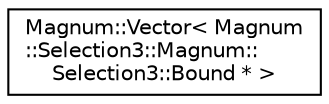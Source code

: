 digraph "圖形化之類別階層"
{
  edge [fontname="Helvetica",fontsize="10",labelfontname="Helvetica",labelfontsize="10"];
  node [fontname="Helvetica",fontsize="10",shape=record];
  rankdir="LR";
  Node1 [label="Magnum::Vector\< Magnum\l::Selection3::Magnum::\lSelection3::Bound * \>",height=0.2,width=0.4,color="black", fillcolor="white", style="filled",URL="$class_magnum_1_1_vector.html"];
}
